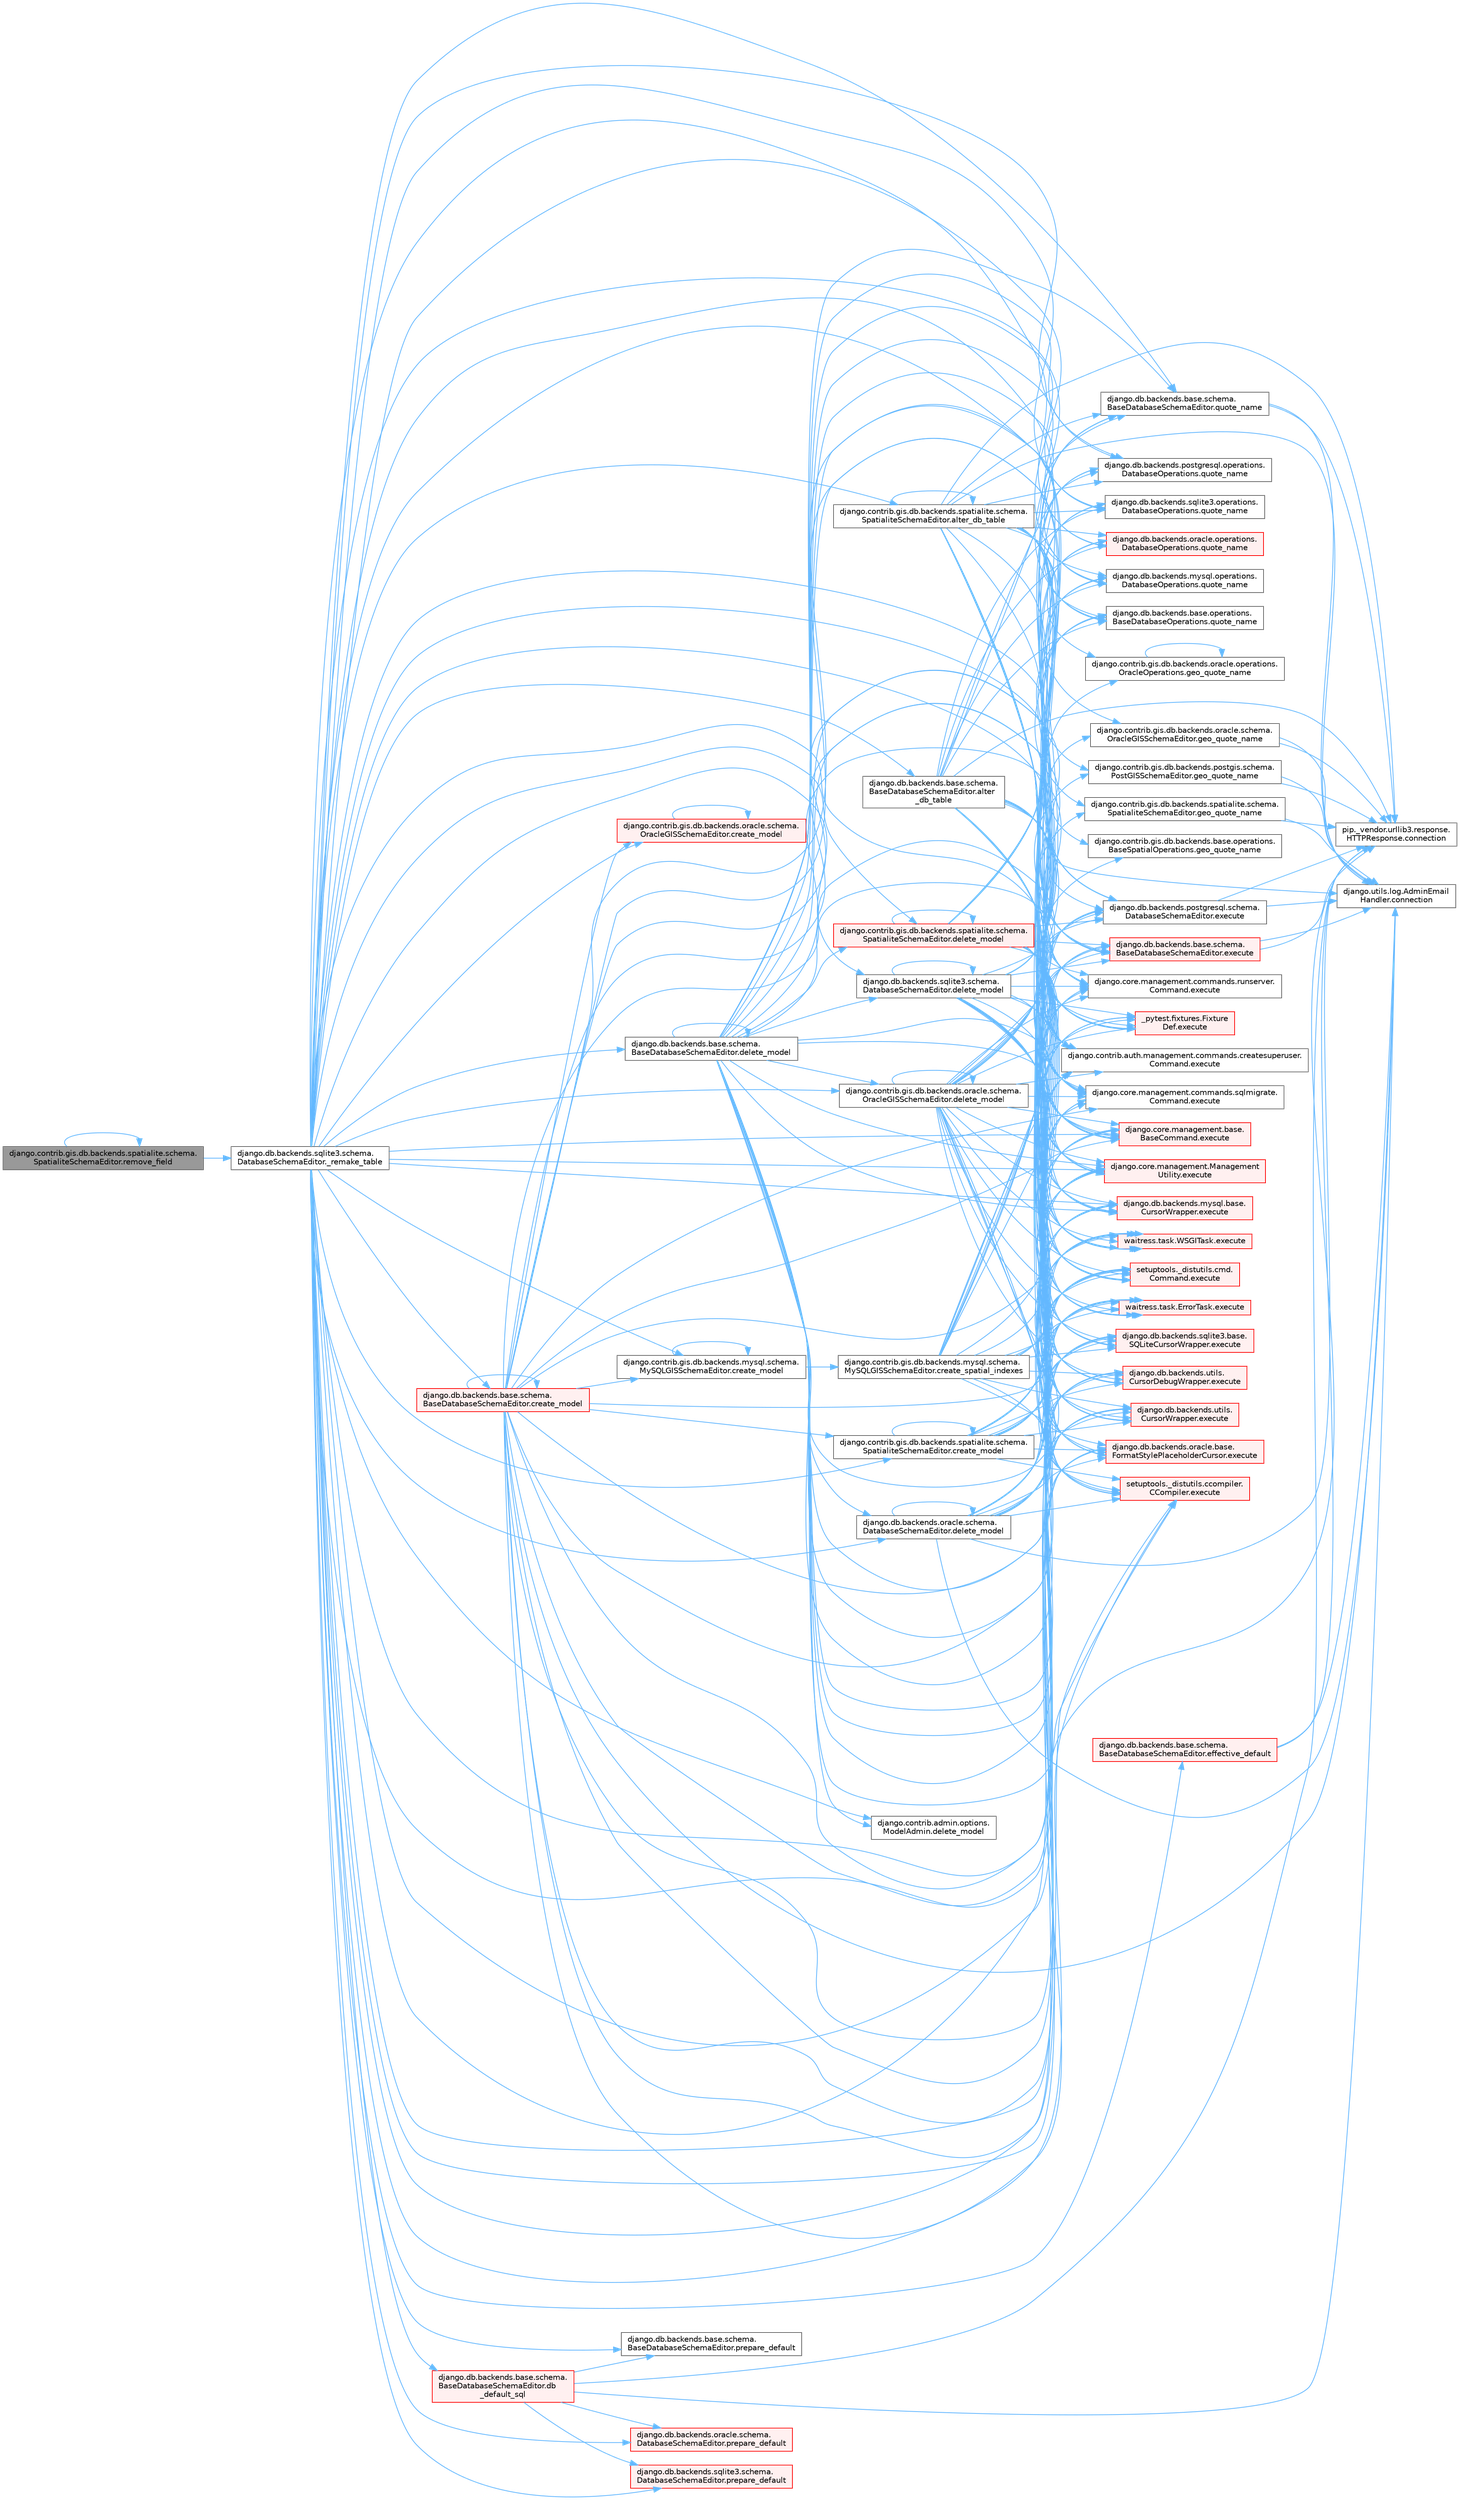 digraph "django.contrib.gis.db.backends.spatialite.schema.SpatialiteSchemaEditor.remove_field"
{
 // LATEX_PDF_SIZE
  bgcolor="transparent";
  edge [fontname=Helvetica,fontsize=10,labelfontname=Helvetica,labelfontsize=10];
  node [fontname=Helvetica,fontsize=10,shape=box,height=0.2,width=0.4];
  rankdir="LR";
  Node1 [id="Node000001",label="django.contrib.gis.db.backends.spatialite.schema.\lSpatialiteSchemaEditor.remove_field",height=0.2,width=0.4,color="gray40", fillcolor="grey60", style="filled", fontcolor="black",tooltip=" "];
  Node1 -> Node2 [id="edge1_Node000001_Node000002",color="steelblue1",style="solid",tooltip=" "];
  Node2 [id="Node000002",label="django.db.backends.sqlite3.schema.\lDatabaseSchemaEditor._remake_table",height=0.2,width=0.4,color="grey40", fillcolor="white", style="filled",URL="$classdjango_1_1db_1_1backends_1_1sqlite3_1_1schema_1_1_database_schema_editor.html#a9b5b247b2cd836c48a65726025b45e11",tooltip=" "];
  Node2 -> Node3 [id="edge2_Node000002_Node000003",color="steelblue1",style="solid",tooltip=" "];
  Node3 [id="Node000003",label="django.contrib.gis.db.backends.spatialite.schema.\lSpatialiteSchemaEditor.alter_db_table",height=0.2,width=0.4,color="grey40", fillcolor="white", style="filled",URL="$classdjango_1_1contrib_1_1gis_1_1db_1_1backends_1_1spatialite_1_1schema_1_1_spatialite_schema_editor.html#a3c238b03e587be42747e3a128cd44946",tooltip=" "];
  Node3 -> Node3 [id="edge3_Node000003_Node000003",color="steelblue1",style="solid",tooltip=" "];
  Node3 -> Node4 [id="edge4_Node000003_Node000004",color="steelblue1",style="solid",tooltip=" "];
  Node4 [id="Node000004",label="django.utils.log.AdminEmail\lHandler.connection",height=0.2,width=0.4,color="grey40", fillcolor="white", style="filled",URL="$classdjango_1_1utils_1_1log_1_1_admin_email_handler.html#a545b5f7ec55a857fe1ca7836814a0760",tooltip=" "];
  Node3 -> Node5 [id="edge5_Node000003_Node000005",color="steelblue1",style="solid",tooltip=" "];
  Node5 [id="Node000005",label="pip._vendor.urllib3.response.\lHTTPResponse.connection",height=0.2,width=0.4,color="grey40", fillcolor="white", style="filled",URL="$classpip_1_1__vendor_1_1urllib3_1_1response_1_1_h_t_t_p_response.html#a9002314624685de3bbf9b84bdc87fef8",tooltip=" "];
  Node3 -> Node6 [id="edge6_Node000003_Node000006",color="steelblue1",style="solid",tooltip=" "];
  Node6 [id="Node000006",label="_pytest.fixtures.Fixture\lDef.execute",height=0.2,width=0.4,color="red", fillcolor="#FFF0F0", style="filled",URL="$class__pytest_1_1fixtures_1_1_fixture_def.html#ac27e0caaadd6404ffc2715216b643993",tooltip=" "];
  Node3 -> Node3951 [id="edge7_Node000003_Node003951",color="steelblue1",style="solid",tooltip=" "];
  Node3951 [id="Node003951",label="django.contrib.auth.management.commands.createsuperuser.\lCommand.execute",height=0.2,width=0.4,color="grey40", fillcolor="white", style="filled",URL="$classdjango_1_1contrib_1_1auth_1_1management_1_1commands_1_1createsuperuser_1_1_command.html#a4dc8ad9953fcae01a4c61c32fe4c6540",tooltip=" "];
  Node3 -> Node3952 [id="edge8_Node000003_Node003952",color="steelblue1",style="solid",tooltip=" "];
  Node3952 [id="Node003952",label="django.core.management.base.\lBaseCommand.execute",height=0.2,width=0.4,color="red", fillcolor="#FFF0F0", style="filled",URL="$classdjango_1_1core_1_1management_1_1base_1_1_base_command.html#a5621c1fb51be6a2deff6777d90c25ee0",tooltip=" "];
  Node3 -> Node3954 [id="edge9_Node000003_Node003954",color="steelblue1",style="solid",tooltip=" "];
  Node3954 [id="Node003954",label="django.core.management.commands.runserver.\lCommand.execute",height=0.2,width=0.4,color="grey40", fillcolor="white", style="filled",URL="$classdjango_1_1core_1_1management_1_1commands_1_1runserver_1_1_command.html#a86b4bdbf596d9f612125e143148d9919",tooltip=" "];
  Node3 -> Node3955 [id="edge10_Node000003_Node003955",color="steelblue1",style="solid",tooltip=" "];
  Node3955 [id="Node003955",label="django.core.management.commands.sqlmigrate.\lCommand.execute",height=0.2,width=0.4,color="grey40", fillcolor="white", style="filled",URL="$classdjango_1_1core_1_1management_1_1commands_1_1sqlmigrate_1_1_command.html#ad47c65d3d4820430ce43bb5f2086789d",tooltip=" "];
  Node3 -> Node3956 [id="edge11_Node000003_Node003956",color="steelblue1",style="solid",tooltip=" "];
  Node3956 [id="Node003956",label="django.core.management.Management\lUtility.execute",height=0.2,width=0.4,color="red", fillcolor="#FFF0F0", style="filled",URL="$classdjango_1_1core_1_1management_1_1_management_utility.html#ab2752203019f6a6274c55e096770c008",tooltip=" "];
  Node3 -> Node3964 [id="edge12_Node000003_Node003964",color="steelblue1",style="solid",tooltip=" "];
  Node3964 [id="Node003964",label="django.db.backends.base.schema.\lBaseDatabaseSchemaEditor.execute",height=0.2,width=0.4,color="red", fillcolor="#FFF0F0", style="filled",URL="$classdjango_1_1db_1_1backends_1_1base_1_1schema_1_1_base_database_schema_editor.html#a964d07b6ba94dc1698e896feeeb57353",tooltip=" "];
  Node3964 -> Node4 [id="edge13_Node003964_Node000004",color="steelblue1",style="solid",tooltip=" "];
  Node3964 -> Node5 [id="edge14_Node003964_Node000005",color="steelblue1",style="solid",tooltip=" "];
  Node3 -> Node3967 [id="edge15_Node000003_Node003967",color="steelblue1",style="solid",tooltip=" "];
  Node3967 [id="Node003967",label="django.db.backends.mysql.base.\lCursorWrapper.execute",height=0.2,width=0.4,color="red", fillcolor="#FFF0F0", style="filled",URL="$classdjango_1_1db_1_1backends_1_1mysql_1_1base_1_1_cursor_wrapper.html#a6b2d41b73d7c215224f1e994aad6ad60",tooltip=" "];
  Node3 -> Node3968 [id="edge16_Node000003_Node003968",color="steelblue1",style="solid",tooltip=" "];
  Node3968 [id="Node003968",label="django.db.backends.oracle.base.\lFormatStylePlaceholderCursor.execute",height=0.2,width=0.4,color="red", fillcolor="#FFF0F0", style="filled",URL="$classdjango_1_1db_1_1backends_1_1oracle_1_1base_1_1_format_style_placeholder_cursor.html#a0717bdbea59134a88e5f10399c33a251",tooltip=" "];
  Node3 -> Node3974 [id="edge17_Node000003_Node003974",color="steelblue1",style="solid",tooltip=" "];
  Node3974 [id="Node003974",label="django.db.backends.postgresql.schema.\lDatabaseSchemaEditor.execute",height=0.2,width=0.4,color="grey40", fillcolor="white", style="filled",URL="$classdjango_1_1db_1_1backends_1_1postgresql_1_1schema_1_1_database_schema_editor.html#afe7e39d1fd0ac2c6216f90295b9382ae",tooltip=" "];
  Node3974 -> Node4 [id="edge18_Node003974_Node000004",color="steelblue1",style="solid",tooltip=" "];
  Node3974 -> Node5 [id="edge19_Node003974_Node000005",color="steelblue1",style="solid",tooltip=" "];
  Node3 -> Node3975 [id="edge20_Node000003_Node003975",color="steelblue1",style="solid",tooltip=" "];
  Node3975 [id="Node003975",label="django.db.backends.sqlite3.base.\lSQLiteCursorWrapper.execute",height=0.2,width=0.4,color="red", fillcolor="#FFF0F0", style="filled",URL="$classdjango_1_1db_1_1backends_1_1sqlite3_1_1base_1_1_s_q_lite_cursor_wrapper.html#a41115eb3813040514a6c6c7111aa0b57",tooltip=" "];
  Node3 -> Node3977 [id="edge21_Node000003_Node003977",color="steelblue1",style="solid",tooltip=" "];
  Node3977 [id="Node003977",label="django.db.backends.utils.\lCursorDebugWrapper.execute",height=0.2,width=0.4,color="red", fillcolor="#FFF0F0", style="filled",URL="$classdjango_1_1db_1_1backends_1_1utils_1_1_cursor_debug_wrapper.html#af0443013785fceb3f05b38198a71ca3f",tooltip=" "];
  Node3 -> Node3978 [id="edge22_Node000003_Node003978",color="steelblue1",style="solid",tooltip=" "];
  Node3978 [id="Node003978",label="django.db.backends.utils.\lCursorWrapper.execute",height=0.2,width=0.4,color="red", fillcolor="#FFF0F0", style="filled",URL="$classdjango_1_1db_1_1backends_1_1utils_1_1_cursor_wrapper.html#a7d0bc9b6584c9fee961505e1d460547c",tooltip=" "];
  Node3 -> Node3981 [id="edge23_Node000003_Node003981",color="steelblue1",style="solid",tooltip=" "];
  Node3981 [id="Node003981",label="setuptools._distutils.ccompiler.\lCCompiler.execute",height=0.2,width=0.4,color="red", fillcolor="#FFF0F0", style="filled",URL="$classsetuptools_1_1__distutils_1_1ccompiler_1_1_c_compiler.html#a726dd6c4cc45b2077fa6bc43dc8fe60e",tooltip=" "];
  Node3 -> Node3982 [id="edge24_Node000003_Node003982",color="steelblue1",style="solid",tooltip=" "];
  Node3982 [id="Node003982",label="setuptools._distutils.cmd.\lCommand.execute",height=0.2,width=0.4,color="red", fillcolor="#FFF0F0", style="filled",URL="$classsetuptools_1_1__distutils_1_1cmd_1_1_command.html#a371b567539d5bc0e2a134bf361e97b38",tooltip=" "];
  Node3 -> Node3983 [id="edge25_Node000003_Node003983",color="steelblue1",style="solid",tooltip=" "];
  Node3983 [id="Node003983",label="waitress.task.ErrorTask.execute",height=0.2,width=0.4,color="red", fillcolor="#FFF0F0", style="filled",URL="$classwaitress_1_1task_1_1_error_task.html#ad5c6d14c13ba3d33e82b1b138e634bb0",tooltip=" "];
  Node3 -> Node3984 [id="edge26_Node000003_Node003984",color="steelblue1",style="solid",tooltip=" "];
  Node3984 [id="Node003984",label="waitress.task.WSGITask.execute",height=0.2,width=0.4,color="red", fillcolor="#FFF0F0", style="filled",URL="$classwaitress_1_1task_1_1_w_s_g_i_task.html#ac677ac1c03116dfa724298750580883b",tooltip=" "];
  Node3 -> Node4528 [id="edge27_Node000003_Node004528",color="steelblue1",style="solid",tooltip=" "];
  Node4528 [id="Node004528",label="django.contrib.gis.db.backends.base.operations.\lBaseSpatialOperations.geo_quote_name",height=0.2,width=0.4,color="grey40", fillcolor="white", style="filled",URL="$classdjango_1_1contrib_1_1gis_1_1db_1_1backends_1_1base_1_1operations_1_1_base_spatial_operations.html#abc9f85ed4bdf2a65e0846bcad4ca8dca",tooltip=" "];
  Node3 -> Node4529 [id="edge28_Node000003_Node004529",color="steelblue1",style="solid",tooltip=" "];
  Node4529 [id="Node004529",label="django.contrib.gis.db.backends.oracle.operations.\lOracleOperations.geo_quote_name",height=0.2,width=0.4,color="grey40", fillcolor="white", style="filled",URL="$classdjango_1_1contrib_1_1gis_1_1db_1_1backends_1_1oracle_1_1operations_1_1_oracle_operations.html#a594f86488cb662903f62c691b868eb2a",tooltip=" "];
  Node4529 -> Node4529 [id="edge29_Node004529_Node004529",color="steelblue1",style="solid",tooltip=" "];
  Node3 -> Node4530 [id="edge30_Node000003_Node004530",color="steelblue1",style="solid",tooltip=" "];
  Node4530 [id="Node004530",label="django.contrib.gis.db.backends.oracle.schema.\lOracleGISSchemaEditor.geo_quote_name",height=0.2,width=0.4,color="grey40", fillcolor="white", style="filled",URL="$classdjango_1_1contrib_1_1gis_1_1db_1_1backends_1_1oracle_1_1schema_1_1_oracle_g_i_s_schema_editor.html#abec69edea305a27ddfbfb8efe1a03160",tooltip=" "];
  Node4530 -> Node4 [id="edge31_Node004530_Node000004",color="steelblue1",style="solid",tooltip=" "];
  Node4530 -> Node5 [id="edge32_Node004530_Node000005",color="steelblue1",style="solid",tooltip=" "];
  Node3 -> Node4531 [id="edge33_Node000003_Node004531",color="steelblue1",style="solid",tooltip=" "];
  Node4531 [id="Node004531",label="django.contrib.gis.db.backends.postgis.schema.\lPostGISSchemaEditor.geo_quote_name",height=0.2,width=0.4,color="grey40", fillcolor="white", style="filled",URL="$classdjango_1_1contrib_1_1gis_1_1db_1_1backends_1_1postgis_1_1schema_1_1_post_g_i_s_schema_editor.html#a9d993ec478557916f7c81abdb60c1433",tooltip=" "];
  Node4531 -> Node4 [id="edge34_Node004531_Node000004",color="steelblue1",style="solid",tooltip=" "];
  Node4531 -> Node5 [id="edge35_Node004531_Node000005",color="steelblue1",style="solid",tooltip=" "];
  Node3 -> Node4532 [id="edge36_Node000003_Node004532",color="steelblue1",style="solid",tooltip=" "];
  Node4532 [id="Node004532",label="django.contrib.gis.db.backends.spatialite.schema.\lSpatialiteSchemaEditor.geo_quote_name",height=0.2,width=0.4,color="grey40", fillcolor="white", style="filled",URL="$classdjango_1_1contrib_1_1gis_1_1db_1_1backends_1_1spatialite_1_1schema_1_1_spatialite_schema_editor.html#a051d59d8607ffca5cbab0fff3f4362b0",tooltip=" "];
  Node4532 -> Node4 [id="edge37_Node004532_Node000004",color="steelblue1",style="solid",tooltip=" "];
  Node4532 -> Node5 [id="edge38_Node004532_Node000005",color="steelblue1",style="solid",tooltip=" "];
  Node3 -> Node4533 [id="edge39_Node000003_Node004533",color="steelblue1",style="solid",tooltip=" "];
  Node4533 [id="Node004533",label="django.db.backends.base.operations.\lBaseDatabaseOperations.quote_name",height=0.2,width=0.4,color="grey40", fillcolor="white", style="filled",URL="$classdjango_1_1db_1_1backends_1_1base_1_1operations_1_1_base_database_operations.html#ab468094d1b03334704774ae62fbb7955",tooltip=" "];
  Node3 -> Node4534 [id="edge40_Node000003_Node004534",color="steelblue1",style="solid",tooltip=" "];
  Node4534 [id="Node004534",label="django.db.backends.base.schema.\lBaseDatabaseSchemaEditor.quote_name",height=0.2,width=0.4,color="grey40", fillcolor="white", style="filled",URL="$classdjango_1_1db_1_1backends_1_1base_1_1schema_1_1_base_database_schema_editor.html#aa816e47aecbbe22e29c76f25001a873a",tooltip=" "];
  Node4534 -> Node4 [id="edge41_Node004534_Node000004",color="steelblue1",style="solid",tooltip=" "];
  Node4534 -> Node5 [id="edge42_Node004534_Node000005",color="steelblue1",style="solid",tooltip=" "];
  Node3 -> Node4535 [id="edge43_Node000003_Node004535",color="steelblue1",style="solid",tooltip=" "];
  Node4535 [id="Node004535",label="django.db.backends.mysql.operations.\lDatabaseOperations.quote_name",height=0.2,width=0.4,color="grey40", fillcolor="white", style="filled",URL="$classdjango_1_1db_1_1backends_1_1mysql_1_1operations_1_1_database_operations.html#a5d1561dd784c0f000ed8c1aa43a6efbf",tooltip=" "];
  Node3 -> Node4536 [id="edge44_Node000003_Node004536",color="steelblue1",style="solid",tooltip=" "];
  Node4536 [id="Node004536",label="django.db.backends.oracle.operations.\lDatabaseOperations.quote_name",height=0.2,width=0.4,color="red", fillcolor="#FFF0F0", style="filled",URL="$classdjango_1_1db_1_1backends_1_1oracle_1_1operations_1_1_database_operations.html#ac7551d250b0adf678e5d00e4d69cb021",tooltip=" "];
  Node3 -> Node4542 [id="edge45_Node000003_Node004542",color="steelblue1",style="solid",tooltip=" "];
  Node4542 [id="Node004542",label="django.db.backends.postgresql.operations.\lDatabaseOperations.quote_name",height=0.2,width=0.4,color="grey40", fillcolor="white", style="filled",URL="$classdjango_1_1db_1_1backends_1_1postgresql_1_1operations_1_1_database_operations.html#ab2f9e33071d2c5abb03744171da3b801",tooltip=" "];
  Node3 -> Node4543 [id="edge46_Node000003_Node004543",color="steelblue1",style="solid",tooltip=" "];
  Node4543 [id="Node004543",label="django.db.backends.sqlite3.operations.\lDatabaseOperations.quote_name",height=0.2,width=0.4,color="grey40", fillcolor="white", style="filled",URL="$classdjango_1_1db_1_1backends_1_1sqlite3_1_1operations_1_1_database_operations.html#a14cbbcb5e889d88278c96a39911d641b",tooltip=" "];
  Node2 -> Node4544 [id="edge47_Node000002_Node004544",color="steelblue1",style="solid",tooltip=" "];
  Node4544 [id="Node004544",label="django.db.backends.base.schema.\lBaseDatabaseSchemaEditor.alter\l_db_table",height=0.2,width=0.4,color="grey40", fillcolor="white", style="filled",URL="$classdjango_1_1db_1_1backends_1_1base_1_1schema_1_1_base_database_schema_editor.html#a6975136cc10a20541aed6b53fea99565",tooltip=" "];
  Node4544 -> Node4 [id="edge48_Node004544_Node000004",color="steelblue1",style="solid",tooltip=" "];
  Node4544 -> Node5 [id="edge49_Node004544_Node000005",color="steelblue1",style="solid",tooltip=" "];
  Node4544 -> Node6 [id="edge50_Node004544_Node000006",color="steelblue1",style="solid",tooltip=" "];
  Node4544 -> Node3951 [id="edge51_Node004544_Node003951",color="steelblue1",style="solid",tooltip=" "];
  Node4544 -> Node3952 [id="edge52_Node004544_Node003952",color="steelblue1",style="solid",tooltip=" "];
  Node4544 -> Node3954 [id="edge53_Node004544_Node003954",color="steelblue1",style="solid",tooltip=" "];
  Node4544 -> Node3955 [id="edge54_Node004544_Node003955",color="steelblue1",style="solid",tooltip=" "];
  Node4544 -> Node3956 [id="edge55_Node004544_Node003956",color="steelblue1",style="solid",tooltip=" "];
  Node4544 -> Node3964 [id="edge56_Node004544_Node003964",color="steelblue1",style="solid",tooltip=" "];
  Node4544 -> Node3967 [id="edge57_Node004544_Node003967",color="steelblue1",style="solid",tooltip=" "];
  Node4544 -> Node3968 [id="edge58_Node004544_Node003968",color="steelblue1",style="solid",tooltip=" "];
  Node4544 -> Node3974 [id="edge59_Node004544_Node003974",color="steelblue1",style="solid",tooltip=" "];
  Node4544 -> Node3975 [id="edge60_Node004544_Node003975",color="steelblue1",style="solid",tooltip=" "];
  Node4544 -> Node3977 [id="edge61_Node004544_Node003977",color="steelblue1",style="solid",tooltip=" "];
  Node4544 -> Node3978 [id="edge62_Node004544_Node003978",color="steelblue1",style="solid",tooltip=" "];
  Node4544 -> Node3981 [id="edge63_Node004544_Node003981",color="steelblue1",style="solid",tooltip=" "];
  Node4544 -> Node3982 [id="edge64_Node004544_Node003982",color="steelblue1",style="solid",tooltip=" "];
  Node4544 -> Node3983 [id="edge65_Node004544_Node003983",color="steelblue1",style="solid",tooltip=" "];
  Node4544 -> Node3984 [id="edge66_Node004544_Node003984",color="steelblue1",style="solid",tooltip=" "];
  Node4544 -> Node4533 [id="edge67_Node004544_Node004533",color="steelblue1",style="solid",tooltip=" "];
  Node4544 -> Node4534 [id="edge68_Node004544_Node004534",color="steelblue1",style="solid",tooltip=" "];
  Node4544 -> Node4535 [id="edge69_Node004544_Node004535",color="steelblue1",style="solid",tooltip=" "];
  Node4544 -> Node4536 [id="edge70_Node004544_Node004536",color="steelblue1",style="solid",tooltip=" "];
  Node4544 -> Node4542 [id="edge71_Node004544_Node004542",color="steelblue1",style="solid",tooltip=" "];
  Node4544 -> Node4543 [id="edge72_Node004544_Node004543",color="steelblue1",style="solid",tooltip=" "];
  Node2 -> Node4545 [id="edge73_Node000002_Node004545",color="steelblue1",style="solid",tooltip=" "];
  Node4545 [id="Node004545",label="django.contrib.gis.db.backends.mysql.schema.\lMySQLGISSchemaEditor.create_model",height=0.2,width=0.4,color="grey40", fillcolor="white", style="filled",URL="$classdjango_1_1contrib_1_1gis_1_1db_1_1backends_1_1mysql_1_1schema_1_1_my_s_q_l_g_i_s_schema_editor.html#a2be50e7e189e7bd3bd6909f56338c0ae",tooltip=" "];
  Node4545 -> Node4545 [id="edge74_Node004545_Node004545",color="steelblue1",style="solid",tooltip=" "];
  Node4545 -> Node4546 [id="edge75_Node004545_Node004546",color="steelblue1",style="solid",tooltip=" "];
  Node4546 [id="Node004546",label="django.contrib.gis.db.backends.mysql.schema.\lMySQLGISSchemaEditor.create_spatial_indexes",height=0.2,width=0.4,color="grey40", fillcolor="white", style="filled",URL="$classdjango_1_1contrib_1_1gis_1_1db_1_1backends_1_1mysql_1_1schema_1_1_my_s_q_l_g_i_s_schema_editor.html#ab01e4e9753b9691b274cfe31c800fb87",tooltip=" "];
  Node4546 -> Node6 [id="edge76_Node004546_Node000006",color="steelblue1",style="solid",tooltip=" "];
  Node4546 -> Node3951 [id="edge77_Node004546_Node003951",color="steelblue1",style="solid",tooltip=" "];
  Node4546 -> Node3952 [id="edge78_Node004546_Node003952",color="steelblue1",style="solid",tooltip=" "];
  Node4546 -> Node3954 [id="edge79_Node004546_Node003954",color="steelblue1",style="solid",tooltip=" "];
  Node4546 -> Node3955 [id="edge80_Node004546_Node003955",color="steelblue1",style="solid",tooltip=" "];
  Node4546 -> Node3956 [id="edge81_Node004546_Node003956",color="steelblue1",style="solid",tooltip=" "];
  Node4546 -> Node3964 [id="edge82_Node004546_Node003964",color="steelblue1",style="solid",tooltip=" "];
  Node4546 -> Node3967 [id="edge83_Node004546_Node003967",color="steelblue1",style="solid",tooltip=" "];
  Node4546 -> Node3968 [id="edge84_Node004546_Node003968",color="steelblue1",style="solid",tooltip=" "];
  Node4546 -> Node3974 [id="edge85_Node004546_Node003974",color="steelblue1",style="solid",tooltip=" "];
  Node4546 -> Node3975 [id="edge86_Node004546_Node003975",color="steelblue1",style="solid",tooltip=" "];
  Node4546 -> Node3977 [id="edge87_Node004546_Node003977",color="steelblue1",style="solid",tooltip=" "];
  Node4546 -> Node3978 [id="edge88_Node004546_Node003978",color="steelblue1",style="solid",tooltip=" "];
  Node4546 -> Node3981 [id="edge89_Node004546_Node003981",color="steelblue1",style="solid",tooltip=" "];
  Node4546 -> Node3982 [id="edge90_Node004546_Node003982",color="steelblue1",style="solid",tooltip=" "];
  Node4546 -> Node3983 [id="edge91_Node004546_Node003983",color="steelblue1",style="solid",tooltip=" "];
  Node4546 -> Node3984 [id="edge92_Node004546_Node003984",color="steelblue1",style="solid",tooltip=" "];
  Node2 -> Node4547 [id="edge93_Node000002_Node004547",color="steelblue1",style="solid",tooltip=" "];
  Node4547 [id="Node004547",label="django.contrib.gis.db.backends.oracle.schema.\lOracleGISSchemaEditor.create_model",height=0.2,width=0.4,color="red", fillcolor="#FFF0F0", style="filled",URL="$classdjango_1_1contrib_1_1gis_1_1db_1_1backends_1_1oracle_1_1schema_1_1_oracle_g_i_s_schema_editor.html#aedde6824f1f568969b03706ac55e71fe",tooltip=" "];
  Node4547 -> Node4547 [id="edge94_Node004547_Node004547",color="steelblue1",style="solid",tooltip=" "];
  Node2 -> Node4549 [id="edge95_Node000002_Node004549",color="steelblue1",style="solid",tooltip=" "];
  Node4549 [id="Node004549",label="django.contrib.gis.db.backends.spatialite.schema.\lSpatialiteSchemaEditor.create_model",height=0.2,width=0.4,color="grey40", fillcolor="white", style="filled",URL="$classdjango_1_1contrib_1_1gis_1_1db_1_1backends_1_1spatialite_1_1schema_1_1_spatialite_schema_editor.html#a19b94a34b1e1e5fc3cd38c736f21f025",tooltip=" "];
  Node4549 -> Node4549 [id="edge96_Node004549_Node004549",color="steelblue1",style="solid",tooltip=" "];
  Node4549 -> Node6 [id="edge97_Node004549_Node000006",color="steelblue1",style="solid",tooltip=" "];
  Node4549 -> Node3951 [id="edge98_Node004549_Node003951",color="steelblue1",style="solid",tooltip=" "];
  Node4549 -> Node3952 [id="edge99_Node004549_Node003952",color="steelblue1",style="solid",tooltip=" "];
  Node4549 -> Node3954 [id="edge100_Node004549_Node003954",color="steelblue1",style="solid",tooltip=" "];
  Node4549 -> Node3955 [id="edge101_Node004549_Node003955",color="steelblue1",style="solid",tooltip=" "];
  Node4549 -> Node3956 [id="edge102_Node004549_Node003956",color="steelblue1",style="solid",tooltip=" "];
  Node4549 -> Node3964 [id="edge103_Node004549_Node003964",color="steelblue1",style="solid",tooltip=" "];
  Node4549 -> Node3967 [id="edge104_Node004549_Node003967",color="steelblue1",style="solid",tooltip=" "];
  Node4549 -> Node3968 [id="edge105_Node004549_Node003968",color="steelblue1",style="solid",tooltip=" "];
  Node4549 -> Node3974 [id="edge106_Node004549_Node003974",color="steelblue1",style="solid",tooltip=" "];
  Node4549 -> Node3975 [id="edge107_Node004549_Node003975",color="steelblue1",style="solid",tooltip=" "];
  Node4549 -> Node3977 [id="edge108_Node004549_Node003977",color="steelblue1",style="solid",tooltip=" "];
  Node4549 -> Node3978 [id="edge109_Node004549_Node003978",color="steelblue1",style="solid",tooltip=" "];
  Node4549 -> Node3981 [id="edge110_Node004549_Node003981",color="steelblue1",style="solid",tooltip=" "];
  Node4549 -> Node3982 [id="edge111_Node004549_Node003982",color="steelblue1",style="solid",tooltip=" "];
  Node4549 -> Node3983 [id="edge112_Node004549_Node003983",color="steelblue1",style="solid",tooltip=" "];
  Node4549 -> Node3984 [id="edge113_Node004549_Node003984",color="steelblue1",style="solid",tooltip=" "];
  Node2 -> Node4550 [id="edge114_Node000002_Node004550",color="steelblue1",style="solid",tooltip=" "];
  Node4550 [id="Node004550",label="django.db.backends.base.schema.\lBaseDatabaseSchemaEditor.create_model",height=0.2,width=0.4,color="red", fillcolor="#FFF0F0", style="filled",URL="$classdjango_1_1db_1_1backends_1_1base_1_1schema_1_1_base_database_schema_editor.html#a802611d84fc67073227f245b7e881331",tooltip=" "];
  Node4550 -> Node4 [id="edge115_Node004550_Node000004",color="steelblue1",style="solid",tooltip=" "];
  Node4550 -> Node5 [id="edge116_Node004550_Node000005",color="steelblue1",style="solid",tooltip=" "];
  Node4550 -> Node4545 [id="edge117_Node004550_Node004545",color="steelblue1",style="solid",tooltip=" "];
  Node4550 -> Node4547 [id="edge118_Node004550_Node004547",color="steelblue1",style="solid",tooltip=" "];
  Node4550 -> Node4549 [id="edge119_Node004550_Node004549",color="steelblue1",style="solid",tooltip=" "];
  Node4550 -> Node4550 [id="edge120_Node004550_Node004550",color="steelblue1",style="solid",tooltip=" "];
  Node4550 -> Node6 [id="edge121_Node004550_Node000006",color="steelblue1",style="solid",tooltip=" "];
  Node4550 -> Node3951 [id="edge122_Node004550_Node003951",color="steelblue1",style="solid",tooltip=" "];
  Node4550 -> Node3952 [id="edge123_Node004550_Node003952",color="steelblue1",style="solid",tooltip=" "];
  Node4550 -> Node3954 [id="edge124_Node004550_Node003954",color="steelblue1",style="solid",tooltip=" "];
  Node4550 -> Node3955 [id="edge125_Node004550_Node003955",color="steelblue1",style="solid",tooltip=" "];
  Node4550 -> Node3956 [id="edge126_Node004550_Node003956",color="steelblue1",style="solid",tooltip=" "];
  Node4550 -> Node3964 [id="edge127_Node004550_Node003964",color="steelblue1",style="solid",tooltip=" "];
  Node4550 -> Node3967 [id="edge128_Node004550_Node003967",color="steelblue1",style="solid",tooltip=" "];
  Node4550 -> Node3968 [id="edge129_Node004550_Node003968",color="steelblue1",style="solid",tooltip=" "];
  Node4550 -> Node3974 [id="edge130_Node004550_Node003974",color="steelblue1",style="solid",tooltip=" "];
  Node4550 -> Node3975 [id="edge131_Node004550_Node003975",color="steelblue1",style="solid",tooltip=" "];
  Node4550 -> Node3977 [id="edge132_Node004550_Node003977",color="steelblue1",style="solid",tooltip=" "];
  Node4550 -> Node3978 [id="edge133_Node004550_Node003978",color="steelblue1",style="solid",tooltip=" "];
  Node4550 -> Node3981 [id="edge134_Node004550_Node003981",color="steelblue1",style="solid",tooltip=" "];
  Node4550 -> Node3982 [id="edge135_Node004550_Node003982",color="steelblue1",style="solid",tooltip=" "];
  Node4550 -> Node3983 [id="edge136_Node004550_Node003983",color="steelblue1",style="solid",tooltip=" "];
  Node4550 -> Node3984 [id="edge137_Node004550_Node003984",color="steelblue1",style="solid",tooltip=" "];
  Node2 -> Node4606 [id="edge138_Node000002_Node004606",color="steelblue1",style="solid",tooltip=" "];
  Node4606 [id="Node004606",label="django.db.backends.base.schema.\lBaseDatabaseSchemaEditor.db\l_default_sql",height=0.2,width=0.4,color="red", fillcolor="#FFF0F0", style="filled",URL="$classdjango_1_1db_1_1backends_1_1base_1_1schema_1_1_base_database_schema_editor.html#ad3c6c06564f662cdefbb1e02911f78dc",tooltip=" "];
  Node4606 -> Node4 [id="edge139_Node004606_Node000004",color="steelblue1",style="solid",tooltip=" "];
  Node4606 -> Node5 [id="edge140_Node004606_Node000005",color="steelblue1",style="solid",tooltip=" "];
  Node4606 -> Node4607 [id="edge141_Node004606_Node004607",color="steelblue1",style="solid",tooltip=" "];
  Node4607 [id="Node004607",label="django.db.backends.base.schema.\lBaseDatabaseSchemaEditor.prepare_default",height=0.2,width=0.4,color="grey40", fillcolor="white", style="filled",URL="$classdjango_1_1db_1_1backends_1_1base_1_1schema_1_1_base_database_schema_editor.html#ada48da0bcec8198927bf454b2099c49e",tooltip=" "];
  Node4606 -> Node4608 [id="edge142_Node004606_Node004608",color="steelblue1",style="solid",tooltip=" "];
  Node4608 [id="Node004608",label="django.db.backends.oracle.schema.\lDatabaseSchemaEditor.prepare_default",height=0.2,width=0.4,color="red", fillcolor="#FFF0F0", style="filled",URL="$classdjango_1_1db_1_1backends_1_1oracle_1_1schema_1_1_database_schema_editor.html#a20ee4d7753c9c5e6bbb4d67f43c362fb",tooltip=" "];
  Node4606 -> Node4609 [id="edge143_Node004606_Node004609",color="steelblue1",style="solid",tooltip=" "];
  Node4609 [id="Node004609",label="django.db.backends.sqlite3.schema.\lDatabaseSchemaEditor.prepare_default",height=0.2,width=0.4,color="red", fillcolor="#FFF0F0", style="filled",URL="$classdjango_1_1db_1_1backends_1_1sqlite3_1_1schema_1_1_database_schema_editor.html#a7d7e5fd0b4dafd84e7bb50c112db4dbb",tooltip=" "];
  Node2 -> Node4617 [id="edge144_Node000002_Node004617",color="steelblue1",style="solid",tooltip=" "];
  Node4617 [id="Node004617",label="django.contrib.admin.options.\lModelAdmin.delete_model",height=0.2,width=0.4,color="grey40", fillcolor="white", style="filled",URL="$classdjango_1_1contrib_1_1admin_1_1options_1_1_model_admin.html#aa867ab455deada5d42bee9e8ffe2b9b2",tooltip=" "];
  Node2 -> Node4618 [id="edge145_Node000002_Node004618",color="steelblue1",style="solid",tooltip=" "];
  Node4618 [id="Node004618",label="django.contrib.gis.db.backends.oracle.schema.\lOracleGISSchemaEditor.delete_model",height=0.2,width=0.4,color="grey40", fillcolor="white", style="filled",URL="$classdjango_1_1contrib_1_1gis_1_1db_1_1backends_1_1oracle_1_1schema_1_1_oracle_g_i_s_schema_editor.html#a7e204de51c85be33515ce57fa48849df",tooltip=" "];
  Node4618 -> Node4618 [id="edge146_Node004618_Node004618",color="steelblue1",style="solid",tooltip=" "];
  Node4618 -> Node6 [id="edge147_Node004618_Node000006",color="steelblue1",style="solid",tooltip=" "];
  Node4618 -> Node3951 [id="edge148_Node004618_Node003951",color="steelblue1",style="solid",tooltip=" "];
  Node4618 -> Node3952 [id="edge149_Node004618_Node003952",color="steelblue1",style="solid",tooltip=" "];
  Node4618 -> Node3954 [id="edge150_Node004618_Node003954",color="steelblue1",style="solid",tooltip=" "];
  Node4618 -> Node3955 [id="edge151_Node004618_Node003955",color="steelblue1",style="solid",tooltip=" "];
  Node4618 -> Node3956 [id="edge152_Node004618_Node003956",color="steelblue1",style="solid",tooltip=" "];
  Node4618 -> Node3964 [id="edge153_Node004618_Node003964",color="steelblue1",style="solid",tooltip=" "];
  Node4618 -> Node3967 [id="edge154_Node004618_Node003967",color="steelblue1",style="solid",tooltip=" "];
  Node4618 -> Node3968 [id="edge155_Node004618_Node003968",color="steelblue1",style="solid",tooltip=" "];
  Node4618 -> Node3974 [id="edge156_Node004618_Node003974",color="steelblue1",style="solid",tooltip=" "];
  Node4618 -> Node3975 [id="edge157_Node004618_Node003975",color="steelblue1",style="solid",tooltip=" "];
  Node4618 -> Node3977 [id="edge158_Node004618_Node003977",color="steelblue1",style="solid",tooltip=" "];
  Node4618 -> Node3978 [id="edge159_Node004618_Node003978",color="steelblue1",style="solid",tooltip=" "];
  Node4618 -> Node3981 [id="edge160_Node004618_Node003981",color="steelblue1",style="solid",tooltip=" "];
  Node4618 -> Node3982 [id="edge161_Node004618_Node003982",color="steelblue1",style="solid",tooltip=" "];
  Node4618 -> Node3983 [id="edge162_Node004618_Node003983",color="steelblue1",style="solid",tooltip=" "];
  Node4618 -> Node3984 [id="edge163_Node004618_Node003984",color="steelblue1",style="solid",tooltip=" "];
  Node4618 -> Node4528 [id="edge164_Node004618_Node004528",color="steelblue1",style="solid",tooltip=" "];
  Node4618 -> Node4529 [id="edge165_Node004618_Node004529",color="steelblue1",style="solid",tooltip=" "];
  Node4618 -> Node4530 [id="edge166_Node004618_Node004530",color="steelblue1",style="solid",tooltip=" "];
  Node4618 -> Node4531 [id="edge167_Node004618_Node004531",color="steelblue1",style="solid",tooltip=" "];
  Node4618 -> Node4532 [id="edge168_Node004618_Node004532",color="steelblue1",style="solid",tooltip=" "];
  Node2 -> Node4619 [id="edge169_Node000002_Node004619",color="steelblue1",style="solid",tooltip=" "];
  Node4619 [id="Node004619",label="django.contrib.gis.db.backends.spatialite.schema.\lSpatialiteSchemaEditor.delete_model",height=0.2,width=0.4,color="red", fillcolor="#FFF0F0", style="filled",URL="$classdjango_1_1contrib_1_1gis_1_1db_1_1backends_1_1spatialite_1_1schema_1_1_spatialite_schema_editor.html#a1d324c35e2535b9adf7cbecb68fe761d",tooltip=" "];
  Node4619 -> Node4619 [id="edge170_Node004619_Node004619",color="steelblue1",style="solid",tooltip=" "];
  Node4619 -> Node6 [id="edge171_Node004619_Node000006",color="steelblue1",style="solid",tooltip=" "];
  Node4619 -> Node3951 [id="edge172_Node004619_Node003951",color="steelblue1",style="solid",tooltip=" "];
  Node4619 -> Node3952 [id="edge173_Node004619_Node003952",color="steelblue1",style="solid",tooltip=" "];
  Node4619 -> Node3954 [id="edge174_Node004619_Node003954",color="steelblue1",style="solid",tooltip=" "];
  Node4619 -> Node3955 [id="edge175_Node004619_Node003955",color="steelblue1",style="solid",tooltip=" "];
  Node4619 -> Node3956 [id="edge176_Node004619_Node003956",color="steelblue1",style="solid",tooltip=" "];
  Node4619 -> Node3964 [id="edge177_Node004619_Node003964",color="steelblue1",style="solid",tooltip=" "];
  Node4619 -> Node3967 [id="edge178_Node004619_Node003967",color="steelblue1",style="solid",tooltip=" "];
  Node4619 -> Node3968 [id="edge179_Node004619_Node003968",color="steelblue1",style="solid",tooltip=" "];
  Node4619 -> Node3974 [id="edge180_Node004619_Node003974",color="steelblue1",style="solid",tooltip=" "];
  Node4619 -> Node3975 [id="edge181_Node004619_Node003975",color="steelblue1",style="solid",tooltip=" "];
  Node4619 -> Node3977 [id="edge182_Node004619_Node003977",color="steelblue1",style="solid",tooltip=" "];
  Node4619 -> Node3978 [id="edge183_Node004619_Node003978",color="steelblue1",style="solid",tooltip=" "];
  Node4619 -> Node3981 [id="edge184_Node004619_Node003981",color="steelblue1",style="solid",tooltip=" "];
  Node4619 -> Node3982 [id="edge185_Node004619_Node003982",color="steelblue1",style="solid",tooltip=" "];
  Node4619 -> Node3983 [id="edge186_Node004619_Node003983",color="steelblue1",style="solid",tooltip=" "];
  Node4619 -> Node3984 [id="edge187_Node004619_Node003984",color="steelblue1",style="solid",tooltip=" "];
  Node4619 -> Node4533 [id="edge188_Node004619_Node004533",color="steelblue1",style="solid",tooltip=" "];
  Node4619 -> Node4534 [id="edge189_Node004619_Node004534",color="steelblue1",style="solid",tooltip=" "];
  Node4619 -> Node4535 [id="edge190_Node004619_Node004535",color="steelblue1",style="solid",tooltip=" "];
  Node4619 -> Node4536 [id="edge191_Node004619_Node004536",color="steelblue1",style="solid",tooltip=" "];
  Node4619 -> Node4542 [id="edge192_Node004619_Node004542",color="steelblue1",style="solid",tooltip=" "];
  Node4619 -> Node4543 [id="edge193_Node004619_Node004543",color="steelblue1",style="solid",tooltip=" "];
  Node2 -> Node4621 [id="edge194_Node000002_Node004621",color="steelblue1",style="solid",tooltip=" "];
  Node4621 [id="Node004621",label="django.db.backends.base.schema.\lBaseDatabaseSchemaEditor.delete_model",height=0.2,width=0.4,color="grey40", fillcolor="white", style="filled",URL="$classdjango_1_1db_1_1backends_1_1base_1_1schema_1_1_base_database_schema_editor.html#a4685be374dca3bb40806d579c17c4a71",tooltip=" "];
  Node4621 -> Node4617 [id="edge195_Node004621_Node004617",color="steelblue1",style="solid",tooltip=" "];
  Node4621 -> Node4618 [id="edge196_Node004621_Node004618",color="steelblue1",style="solid",tooltip=" "];
  Node4621 -> Node4619 [id="edge197_Node004621_Node004619",color="steelblue1",style="solid",tooltip=" "];
  Node4621 -> Node4621 [id="edge198_Node004621_Node004621",color="steelblue1",style="solid",tooltip=" "];
  Node4621 -> Node4622 [id="edge199_Node004621_Node004622",color="steelblue1",style="solid",tooltip=" "];
  Node4622 [id="Node004622",label="django.db.backends.oracle.schema.\lDatabaseSchemaEditor.delete_model",height=0.2,width=0.4,color="grey40", fillcolor="white", style="filled",URL="$classdjango_1_1db_1_1backends_1_1oracle_1_1schema_1_1_database_schema_editor.html#ab50218126d3c815cba56fe0387a8dcba",tooltip=" "];
  Node4622 -> Node4 [id="edge200_Node004622_Node000004",color="steelblue1",style="solid",tooltip=" "];
  Node4622 -> Node5 [id="edge201_Node004622_Node000005",color="steelblue1",style="solid",tooltip=" "];
  Node4622 -> Node4622 [id="edge202_Node004622_Node004622",color="steelblue1",style="solid",tooltip=" "];
  Node4622 -> Node6 [id="edge203_Node004622_Node000006",color="steelblue1",style="solid",tooltip=" "];
  Node4622 -> Node3951 [id="edge204_Node004622_Node003951",color="steelblue1",style="solid",tooltip=" "];
  Node4622 -> Node3952 [id="edge205_Node004622_Node003952",color="steelblue1",style="solid",tooltip=" "];
  Node4622 -> Node3954 [id="edge206_Node004622_Node003954",color="steelblue1",style="solid",tooltip=" "];
  Node4622 -> Node3955 [id="edge207_Node004622_Node003955",color="steelblue1",style="solid",tooltip=" "];
  Node4622 -> Node3956 [id="edge208_Node004622_Node003956",color="steelblue1",style="solid",tooltip=" "];
  Node4622 -> Node3964 [id="edge209_Node004622_Node003964",color="steelblue1",style="solid",tooltip=" "];
  Node4622 -> Node3967 [id="edge210_Node004622_Node003967",color="steelblue1",style="solid",tooltip=" "];
  Node4622 -> Node3968 [id="edge211_Node004622_Node003968",color="steelblue1",style="solid",tooltip=" "];
  Node4622 -> Node3974 [id="edge212_Node004622_Node003974",color="steelblue1",style="solid",tooltip=" "];
  Node4622 -> Node3975 [id="edge213_Node004622_Node003975",color="steelblue1",style="solid",tooltip=" "];
  Node4622 -> Node3977 [id="edge214_Node004622_Node003977",color="steelblue1",style="solid",tooltip=" "];
  Node4622 -> Node3978 [id="edge215_Node004622_Node003978",color="steelblue1",style="solid",tooltip=" "];
  Node4622 -> Node3981 [id="edge216_Node004622_Node003981",color="steelblue1",style="solid",tooltip=" "];
  Node4622 -> Node3982 [id="edge217_Node004622_Node003982",color="steelblue1",style="solid",tooltip=" "];
  Node4622 -> Node3983 [id="edge218_Node004622_Node003983",color="steelblue1",style="solid",tooltip=" "];
  Node4622 -> Node3984 [id="edge219_Node004622_Node003984",color="steelblue1",style="solid",tooltip=" "];
  Node4621 -> Node4623 [id="edge220_Node004621_Node004623",color="steelblue1",style="solid",tooltip=" "];
  Node4623 [id="Node004623",label="django.db.backends.sqlite3.schema.\lDatabaseSchemaEditor.delete_model",height=0.2,width=0.4,color="grey40", fillcolor="white", style="filled",URL="$classdjango_1_1db_1_1backends_1_1sqlite3_1_1schema_1_1_database_schema_editor.html#ace17666280378c6270bb6569941a67ad",tooltip=" "];
  Node4623 -> Node4623 [id="edge221_Node004623_Node004623",color="steelblue1",style="solid",tooltip=" "];
  Node4623 -> Node6 [id="edge222_Node004623_Node000006",color="steelblue1",style="solid",tooltip=" "];
  Node4623 -> Node3951 [id="edge223_Node004623_Node003951",color="steelblue1",style="solid",tooltip=" "];
  Node4623 -> Node3952 [id="edge224_Node004623_Node003952",color="steelblue1",style="solid",tooltip=" "];
  Node4623 -> Node3954 [id="edge225_Node004623_Node003954",color="steelblue1",style="solid",tooltip=" "];
  Node4623 -> Node3955 [id="edge226_Node004623_Node003955",color="steelblue1",style="solid",tooltip=" "];
  Node4623 -> Node3956 [id="edge227_Node004623_Node003956",color="steelblue1",style="solid",tooltip=" "];
  Node4623 -> Node3964 [id="edge228_Node004623_Node003964",color="steelblue1",style="solid",tooltip=" "];
  Node4623 -> Node3967 [id="edge229_Node004623_Node003967",color="steelblue1",style="solid",tooltip=" "];
  Node4623 -> Node3968 [id="edge230_Node004623_Node003968",color="steelblue1",style="solid",tooltip=" "];
  Node4623 -> Node3974 [id="edge231_Node004623_Node003974",color="steelblue1",style="solid",tooltip=" "];
  Node4623 -> Node3975 [id="edge232_Node004623_Node003975",color="steelblue1",style="solid",tooltip=" "];
  Node4623 -> Node3977 [id="edge233_Node004623_Node003977",color="steelblue1",style="solid",tooltip=" "];
  Node4623 -> Node3978 [id="edge234_Node004623_Node003978",color="steelblue1",style="solid",tooltip=" "];
  Node4623 -> Node3981 [id="edge235_Node004623_Node003981",color="steelblue1",style="solid",tooltip=" "];
  Node4623 -> Node3982 [id="edge236_Node004623_Node003982",color="steelblue1",style="solid",tooltip=" "];
  Node4623 -> Node3983 [id="edge237_Node004623_Node003983",color="steelblue1",style="solid",tooltip=" "];
  Node4623 -> Node3984 [id="edge238_Node004623_Node003984",color="steelblue1",style="solid",tooltip=" "];
  Node4623 -> Node4533 [id="edge239_Node004623_Node004533",color="steelblue1",style="solid",tooltip=" "];
  Node4623 -> Node4534 [id="edge240_Node004623_Node004534",color="steelblue1",style="solid",tooltip=" "];
  Node4623 -> Node4535 [id="edge241_Node004623_Node004535",color="steelblue1",style="solid",tooltip=" "];
  Node4623 -> Node4536 [id="edge242_Node004623_Node004536",color="steelblue1",style="solid",tooltip=" "];
  Node4623 -> Node4542 [id="edge243_Node004623_Node004542",color="steelblue1",style="solid",tooltip=" "];
  Node4623 -> Node4543 [id="edge244_Node004623_Node004543",color="steelblue1",style="solid",tooltip=" "];
  Node4621 -> Node6 [id="edge245_Node004621_Node000006",color="steelblue1",style="solid",tooltip=" "];
  Node4621 -> Node3951 [id="edge246_Node004621_Node003951",color="steelblue1",style="solid",tooltip=" "];
  Node4621 -> Node3952 [id="edge247_Node004621_Node003952",color="steelblue1",style="solid",tooltip=" "];
  Node4621 -> Node3954 [id="edge248_Node004621_Node003954",color="steelblue1",style="solid",tooltip=" "];
  Node4621 -> Node3955 [id="edge249_Node004621_Node003955",color="steelblue1",style="solid",tooltip=" "];
  Node4621 -> Node3956 [id="edge250_Node004621_Node003956",color="steelblue1",style="solid",tooltip=" "];
  Node4621 -> Node3964 [id="edge251_Node004621_Node003964",color="steelblue1",style="solid",tooltip=" "];
  Node4621 -> Node3967 [id="edge252_Node004621_Node003967",color="steelblue1",style="solid",tooltip=" "];
  Node4621 -> Node3968 [id="edge253_Node004621_Node003968",color="steelblue1",style="solid",tooltip=" "];
  Node4621 -> Node3974 [id="edge254_Node004621_Node003974",color="steelblue1",style="solid",tooltip=" "];
  Node4621 -> Node3975 [id="edge255_Node004621_Node003975",color="steelblue1",style="solid",tooltip=" "];
  Node4621 -> Node3977 [id="edge256_Node004621_Node003977",color="steelblue1",style="solid",tooltip=" "];
  Node4621 -> Node3978 [id="edge257_Node004621_Node003978",color="steelblue1",style="solid",tooltip=" "];
  Node4621 -> Node3981 [id="edge258_Node004621_Node003981",color="steelblue1",style="solid",tooltip=" "];
  Node4621 -> Node3982 [id="edge259_Node004621_Node003982",color="steelblue1",style="solid",tooltip=" "];
  Node4621 -> Node3983 [id="edge260_Node004621_Node003983",color="steelblue1",style="solid",tooltip=" "];
  Node4621 -> Node3984 [id="edge261_Node004621_Node003984",color="steelblue1",style="solid",tooltip=" "];
  Node4621 -> Node4533 [id="edge262_Node004621_Node004533",color="steelblue1",style="solid",tooltip=" "];
  Node4621 -> Node4534 [id="edge263_Node004621_Node004534",color="steelblue1",style="solid",tooltip=" "];
  Node4621 -> Node4535 [id="edge264_Node004621_Node004535",color="steelblue1",style="solid",tooltip=" "];
  Node4621 -> Node4536 [id="edge265_Node004621_Node004536",color="steelblue1",style="solid",tooltip=" "];
  Node4621 -> Node4542 [id="edge266_Node004621_Node004542",color="steelblue1",style="solid",tooltip=" "];
  Node4621 -> Node4543 [id="edge267_Node004621_Node004543",color="steelblue1",style="solid",tooltip=" "];
  Node2 -> Node4622 [id="edge268_Node000002_Node004622",color="steelblue1",style="solid",tooltip=" "];
  Node2 -> Node4623 [id="edge269_Node000002_Node004623",color="steelblue1",style="solid",tooltip=" "];
  Node2 -> Node4610 [id="edge270_Node000002_Node004610",color="steelblue1",style="solid",tooltip=" "];
  Node4610 [id="Node004610",label="django.db.backends.base.schema.\lBaseDatabaseSchemaEditor.effective_default",height=0.2,width=0.4,color="red", fillcolor="#FFF0F0", style="filled",URL="$classdjango_1_1db_1_1backends_1_1base_1_1schema_1_1_base_database_schema_editor.html#a31b9a3945f20b626469ab08069355e02",tooltip=" "];
  Node4610 -> Node4 [id="edge271_Node004610_Node000004",color="steelblue1",style="solid",tooltip=" "];
  Node4610 -> Node5 [id="edge272_Node004610_Node000005",color="steelblue1",style="solid",tooltip=" "];
  Node2 -> Node6 [id="edge273_Node000002_Node000006",color="steelblue1",style="solid",tooltip=" "];
  Node2 -> Node3951 [id="edge274_Node000002_Node003951",color="steelblue1",style="solid",tooltip=" "];
  Node2 -> Node3952 [id="edge275_Node000002_Node003952",color="steelblue1",style="solid",tooltip=" "];
  Node2 -> Node3954 [id="edge276_Node000002_Node003954",color="steelblue1",style="solid",tooltip=" "];
  Node2 -> Node3955 [id="edge277_Node000002_Node003955",color="steelblue1",style="solid",tooltip=" "];
  Node2 -> Node3956 [id="edge278_Node000002_Node003956",color="steelblue1",style="solid",tooltip=" "];
  Node2 -> Node3964 [id="edge279_Node000002_Node003964",color="steelblue1",style="solid",tooltip=" "];
  Node2 -> Node3967 [id="edge280_Node000002_Node003967",color="steelblue1",style="solid",tooltip=" "];
  Node2 -> Node3968 [id="edge281_Node000002_Node003968",color="steelblue1",style="solid",tooltip=" "];
  Node2 -> Node3974 [id="edge282_Node000002_Node003974",color="steelblue1",style="solid",tooltip=" "];
  Node2 -> Node3975 [id="edge283_Node000002_Node003975",color="steelblue1",style="solid",tooltip=" "];
  Node2 -> Node3977 [id="edge284_Node000002_Node003977",color="steelblue1",style="solid",tooltip=" "];
  Node2 -> Node3978 [id="edge285_Node000002_Node003978",color="steelblue1",style="solid",tooltip=" "];
  Node2 -> Node3981 [id="edge286_Node000002_Node003981",color="steelblue1",style="solid",tooltip=" "];
  Node2 -> Node3982 [id="edge287_Node000002_Node003982",color="steelblue1",style="solid",tooltip=" "];
  Node2 -> Node3983 [id="edge288_Node000002_Node003983",color="steelblue1",style="solid",tooltip=" "];
  Node2 -> Node3984 [id="edge289_Node000002_Node003984",color="steelblue1",style="solid",tooltip=" "];
  Node2 -> Node4607 [id="edge290_Node000002_Node004607",color="steelblue1",style="solid",tooltip=" "];
  Node2 -> Node4608 [id="edge291_Node000002_Node004608",color="steelblue1",style="solid",tooltip=" "];
  Node2 -> Node4609 [id="edge292_Node000002_Node004609",color="steelblue1",style="solid",tooltip=" "];
  Node2 -> Node4533 [id="edge293_Node000002_Node004533",color="steelblue1",style="solid",tooltip=" "];
  Node2 -> Node4534 [id="edge294_Node000002_Node004534",color="steelblue1",style="solid",tooltip=" "];
  Node2 -> Node4535 [id="edge295_Node000002_Node004535",color="steelblue1",style="solid",tooltip=" "];
  Node2 -> Node4536 [id="edge296_Node000002_Node004536",color="steelblue1",style="solid",tooltip=" "];
  Node2 -> Node4542 [id="edge297_Node000002_Node004542",color="steelblue1",style="solid",tooltip=" "];
  Node2 -> Node4543 [id="edge298_Node000002_Node004543",color="steelblue1",style="solid",tooltip=" "];
  Node1 -> Node1 [id="edge299_Node000001_Node000001",color="steelblue1",style="solid",tooltip=" "];
}
